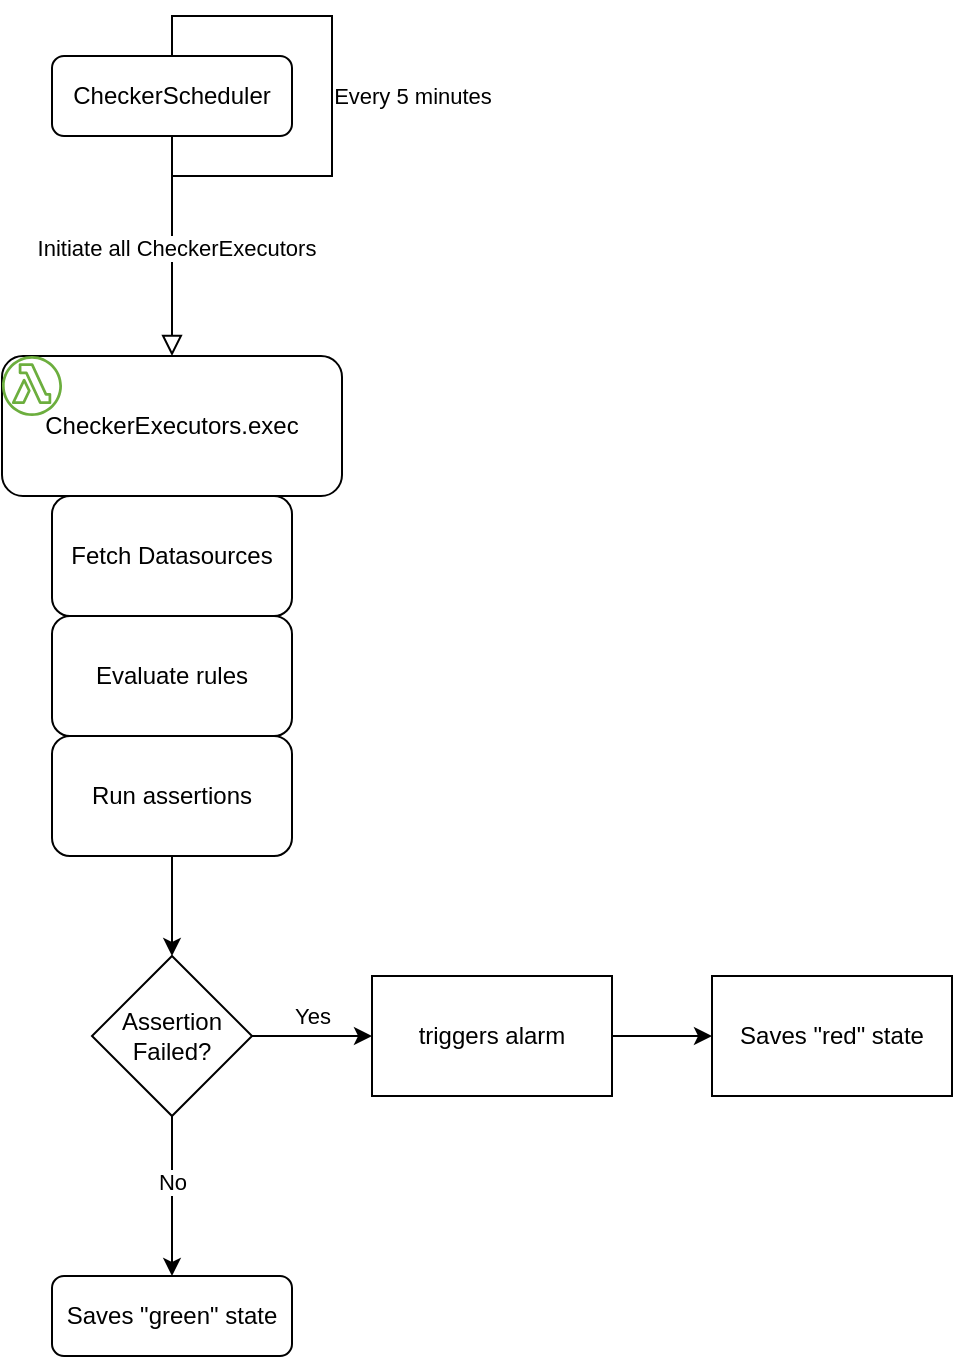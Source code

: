 <mxfile version="15.4.1" type="github">
  <diagram id="C5RBs43oDa-KdzZeNtuy" name="Page-1">
    <mxGraphModel dx="786" dy="1076" grid="1" gridSize="10" guides="1" tooltips="1" connect="1" arrows="1" fold="1" page="1" pageScale="1" pageWidth="827" pageHeight="1169" math="0" shadow="0">
      <root>
        <mxCell id="WIyWlLk6GJQsqaUBKTNV-0" />
        <mxCell id="WIyWlLk6GJQsqaUBKTNV-1" parent="WIyWlLk6GJQsqaUBKTNV-0" />
        <mxCell id="WIyWlLk6GJQsqaUBKTNV-2" value="" style="rounded=0;html=1;jettySize=auto;orthogonalLoop=1;fontSize=11;endArrow=block;endFill=0;endSize=8;strokeWidth=1;shadow=0;labelBackgroundColor=none;edgeStyle=orthogonalEdgeStyle;entryX=0.5;entryY=0;entryDx=0;entryDy=0;" parent="WIyWlLk6GJQsqaUBKTNV-1" source="WIyWlLk6GJQsqaUBKTNV-3" target="T8RYvVBjdTu4JgcJt2rO-2" edge="1">
          <mxGeometry relative="1" as="geometry">
            <mxPoint x="220" y="170" as="targetPoint" />
          </mxGeometry>
        </mxCell>
        <mxCell id="T8RYvVBjdTu4JgcJt2rO-4" value="Initiate all CheckerExecutors" style="edgeLabel;html=1;align=center;verticalAlign=middle;resizable=0;points=[];" parent="WIyWlLk6GJQsqaUBKTNV-2" vertex="1" connectable="0">
          <mxGeometry x="0.018" y="2" relative="1" as="geometry">
            <mxPoint as="offset" />
          </mxGeometry>
        </mxCell>
        <mxCell id="T8RYvVBjdTu4JgcJt2rO-0" style="edgeStyle=orthogonalEdgeStyle;rounded=0;orthogonalLoop=1;jettySize=auto;html=1;entryX=0.5;entryY=0;entryDx=0;entryDy=0;" parent="WIyWlLk6GJQsqaUBKTNV-1" source="WIyWlLk6GJQsqaUBKTNV-3" target="WIyWlLk6GJQsqaUBKTNV-3" edge="1">
          <mxGeometry relative="1" as="geometry">
            <mxPoint x="120" y="30" as="targetPoint" />
          </mxGeometry>
        </mxCell>
        <mxCell id="T8RYvVBjdTu4JgcJt2rO-1" value="Every 5 minutes" style="edgeLabel;html=1;align=center;verticalAlign=middle;resizable=0;points=[];" parent="T8RYvVBjdTu4JgcJt2rO-0" vertex="1" connectable="0">
          <mxGeometry x="-0.081" y="-1" relative="1" as="geometry">
            <mxPoint x="41" y="-7" as="offset" />
          </mxGeometry>
        </mxCell>
        <mxCell id="WIyWlLk6GJQsqaUBKTNV-3" value="CheckerScheduler" style="rounded=1;whiteSpace=wrap;html=1;fontSize=12;glass=0;strokeWidth=1;shadow=0;" parent="WIyWlLk6GJQsqaUBKTNV-1" vertex="1">
          <mxGeometry x="160" y="80" width="120" height="40" as="geometry" />
        </mxCell>
        <mxCell id="T8RYvVBjdTu4JgcJt2rO-8" value="" style="edgeStyle=orthogonalEdgeStyle;rounded=0;orthogonalLoop=1;jettySize=auto;html=1;" parent="WIyWlLk6GJQsqaUBKTNV-1" source="T8RYvVBjdTu4JgcJt2rO-2" target="T8RYvVBjdTu4JgcJt2rO-5" edge="1">
          <mxGeometry relative="1" as="geometry" />
        </mxCell>
        <mxCell id="T8RYvVBjdTu4JgcJt2rO-2" value="CheckerExecutors.exec" style="rounded=1;whiteSpace=wrap;html=1;" parent="WIyWlLk6GJQsqaUBKTNV-1" vertex="1">
          <mxGeometry x="135" y="230" width="170" height="70" as="geometry" />
        </mxCell>
        <mxCell id="T8RYvVBjdTu4JgcJt2rO-3" value="" style="sketch=0;outlineConnect=0;fontColor=#232F3E;gradientColor=none;fillColor=#6CAE3E;strokeColor=none;dashed=0;verticalLabelPosition=bottom;verticalAlign=top;align=center;html=1;fontSize=12;fontStyle=0;aspect=fixed;pointerEvents=1;shape=mxgraph.aws4.lambda_function;" parent="WIyWlLk6GJQsqaUBKTNV-1" vertex="1">
          <mxGeometry x="135" y="230" width="30" height="30" as="geometry" />
        </mxCell>
        <mxCell id="T8RYvVBjdTu4JgcJt2rO-7" value="" style="edgeStyle=orthogonalEdgeStyle;rounded=0;orthogonalLoop=1;jettySize=auto;html=1;" parent="WIyWlLk6GJQsqaUBKTNV-1" source="T8RYvVBjdTu4JgcJt2rO-5" target="T8RYvVBjdTu4JgcJt2rO-6" edge="1">
          <mxGeometry relative="1" as="geometry" />
        </mxCell>
        <mxCell id="T8RYvVBjdTu4JgcJt2rO-9" value="Yes" style="edgeLabel;html=1;align=center;verticalAlign=middle;resizable=0;points=[];" parent="T8RYvVBjdTu4JgcJt2rO-7" vertex="1" connectable="0">
          <mxGeometry y="-5" relative="1" as="geometry">
            <mxPoint y="-15" as="offset" />
          </mxGeometry>
        </mxCell>
        <mxCell id="T8RYvVBjdTu4JgcJt2rO-11" value="" style="edgeStyle=orthogonalEdgeStyle;rounded=0;orthogonalLoop=1;jettySize=auto;html=1;" parent="WIyWlLk6GJQsqaUBKTNV-1" source="T8RYvVBjdTu4JgcJt2rO-5" edge="1">
          <mxGeometry relative="1" as="geometry">
            <mxPoint x="220" y="690" as="targetPoint" />
          </mxGeometry>
        </mxCell>
        <mxCell id="T8RYvVBjdTu4JgcJt2rO-12" value="No" style="edgeLabel;html=1;align=center;verticalAlign=middle;resizable=0;points=[];" parent="T8RYvVBjdTu4JgcJt2rO-11" vertex="1" connectable="0">
          <mxGeometry x="-0.175" relative="1" as="geometry">
            <mxPoint as="offset" />
          </mxGeometry>
        </mxCell>
        <mxCell id="T8RYvVBjdTu4JgcJt2rO-5" value="Assertion Failed?" style="rhombus;whiteSpace=wrap;html=1;" parent="WIyWlLk6GJQsqaUBKTNV-1" vertex="1">
          <mxGeometry x="180" y="530" width="80" height="80" as="geometry" />
        </mxCell>
        <mxCell id="T8RYvVBjdTu4JgcJt2rO-15" value="" style="edgeStyle=orthogonalEdgeStyle;rounded=0;orthogonalLoop=1;jettySize=auto;html=1;" parent="WIyWlLk6GJQsqaUBKTNV-1" source="T8RYvVBjdTu4JgcJt2rO-6" target="T8RYvVBjdTu4JgcJt2rO-14" edge="1">
          <mxGeometry relative="1" as="geometry" />
        </mxCell>
        <mxCell id="T8RYvVBjdTu4JgcJt2rO-6" value="triggers alarm" style="whiteSpace=wrap;html=1;" parent="WIyWlLk6GJQsqaUBKTNV-1" vertex="1">
          <mxGeometry x="320" y="540" width="120" height="60" as="geometry" />
        </mxCell>
        <mxCell id="T8RYvVBjdTu4JgcJt2rO-13" value="Saves &quot;green&quot; state" style="rounded=1;whiteSpace=wrap;html=1;" parent="WIyWlLk6GJQsqaUBKTNV-1" vertex="1">
          <mxGeometry x="160" y="690" width="120" height="40" as="geometry" />
        </mxCell>
        <mxCell id="T8RYvVBjdTu4JgcJt2rO-14" value="Saves &quot;red&quot; state" style="whiteSpace=wrap;html=1;" parent="WIyWlLk6GJQsqaUBKTNV-1" vertex="1">
          <mxGeometry x="490" y="540" width="120" height="60" as="geometry" />
        </mxCell>
        <mxCell id="T8RYvVBjdTu4JgcJt2rO-16" value="Fetch Datasources" style="rounded=1;whiteSpace=wrap;html=1;" parent="WIyWlLk6GJQsqaUBKTNV-1" vertex="1">
          <mxGeometry x="160" y="300" width="120" height="60" as="geometry" />
        </mxCell>
        <mxCell id="T8RYvVBjdTu4JgcJt2rO-19" value="Evaluate rules" style="rounded=1;whiteSpace=wrap;html=1;" parent="WIyWlLk6GJQsqaUBKTNV-1" vertex="1">
          <mxGeometry x="160" y="360" width="120" height="60" as="geometry" />
        </mxCell>
        <mxCell id="T8RYvVBjdTu4JgcJt2rO-20" value="Run assertions" style="rounded=1;whiteSpace=wrap;html=1;" parent="WIyWlLk6GJQsqaUBKTNV-1" vertex="1">
          <mxGeometry x="160" y="420" width="120" height="60" as="geometry" />
        </mxCell>
      </root>
    </mxGraphModel>
  </diagram>
</mxfile>

